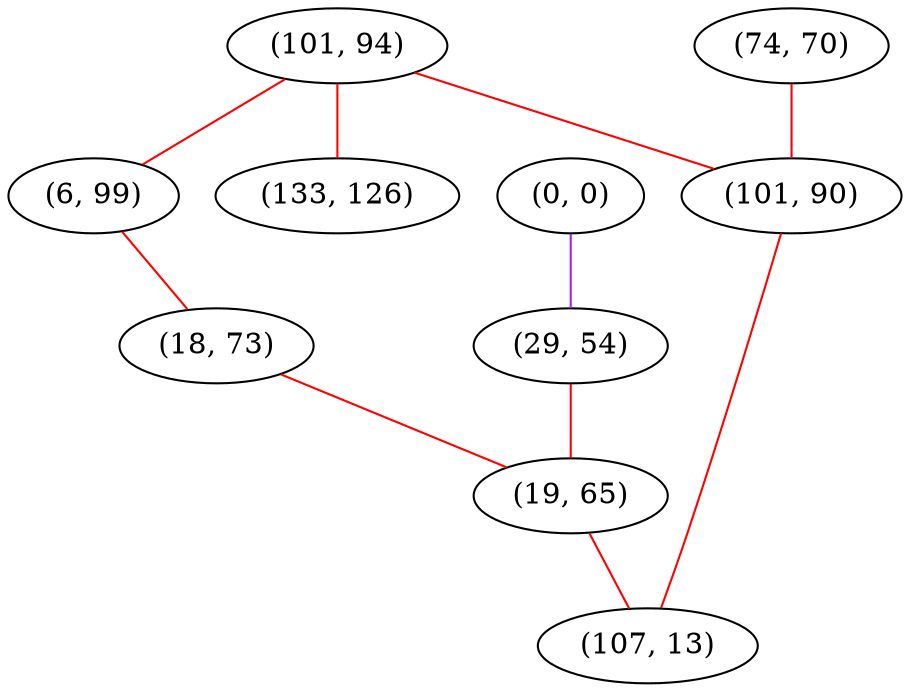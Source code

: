 graph "" {
"(101, 94)";
"(6, 99)";
"(0, 0)";
"(133, 126)";
"(74, 70)";
"(29, 54)";
"(101, 90)";
"(18, 73)";
"(19, 65)";
"(107, 13)";
"(101, 94)" -- "(6, 99)"  [color=red, key=0, weight=1];
"(101, 94)" -- "(133, 126)"  [color=red, key=0, weight=1];
"(101, 94)" -- "(101, 90)"  [color=red, key=0, weight=1];
"(6, 99)" -- "(18, 73)"  [color=red, key=0, weight=1];
"(0, 0)" -- "(29, 54)"  [color=purple, key=0, weight=4];
"(74, 70)" -- "(101, 90)"  [color=red, key=0, weight=1];
"(29, 54)" -- "(19, 65)"  [color=red, key=0, weight=1];
"(101, 90)" -- "(107, 13)"  [color=red, key=0, weight=1];
"(18, 73)" -- "(19, 65)"  [color=red, key=0, weight=1];
"(19, 65)" -- "(107, 13)"  [color=red, key=0, weight=1];
}
